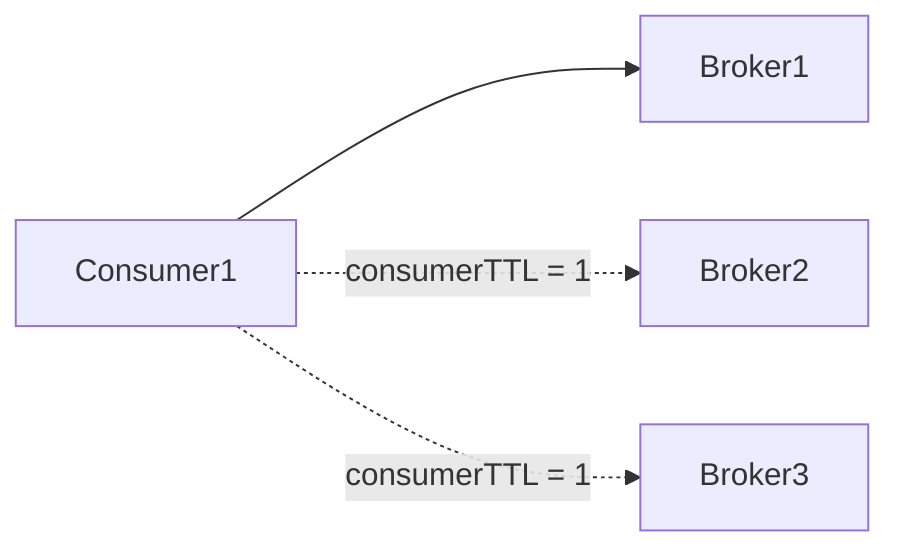 graph LR
    C1[Consumer1]
    C1-->B1[Broker1];
    C1-. consumerTTL = 1 .->B2[Broker2]
    C1-. consumerTTL = 1 .->B3[Broker3]